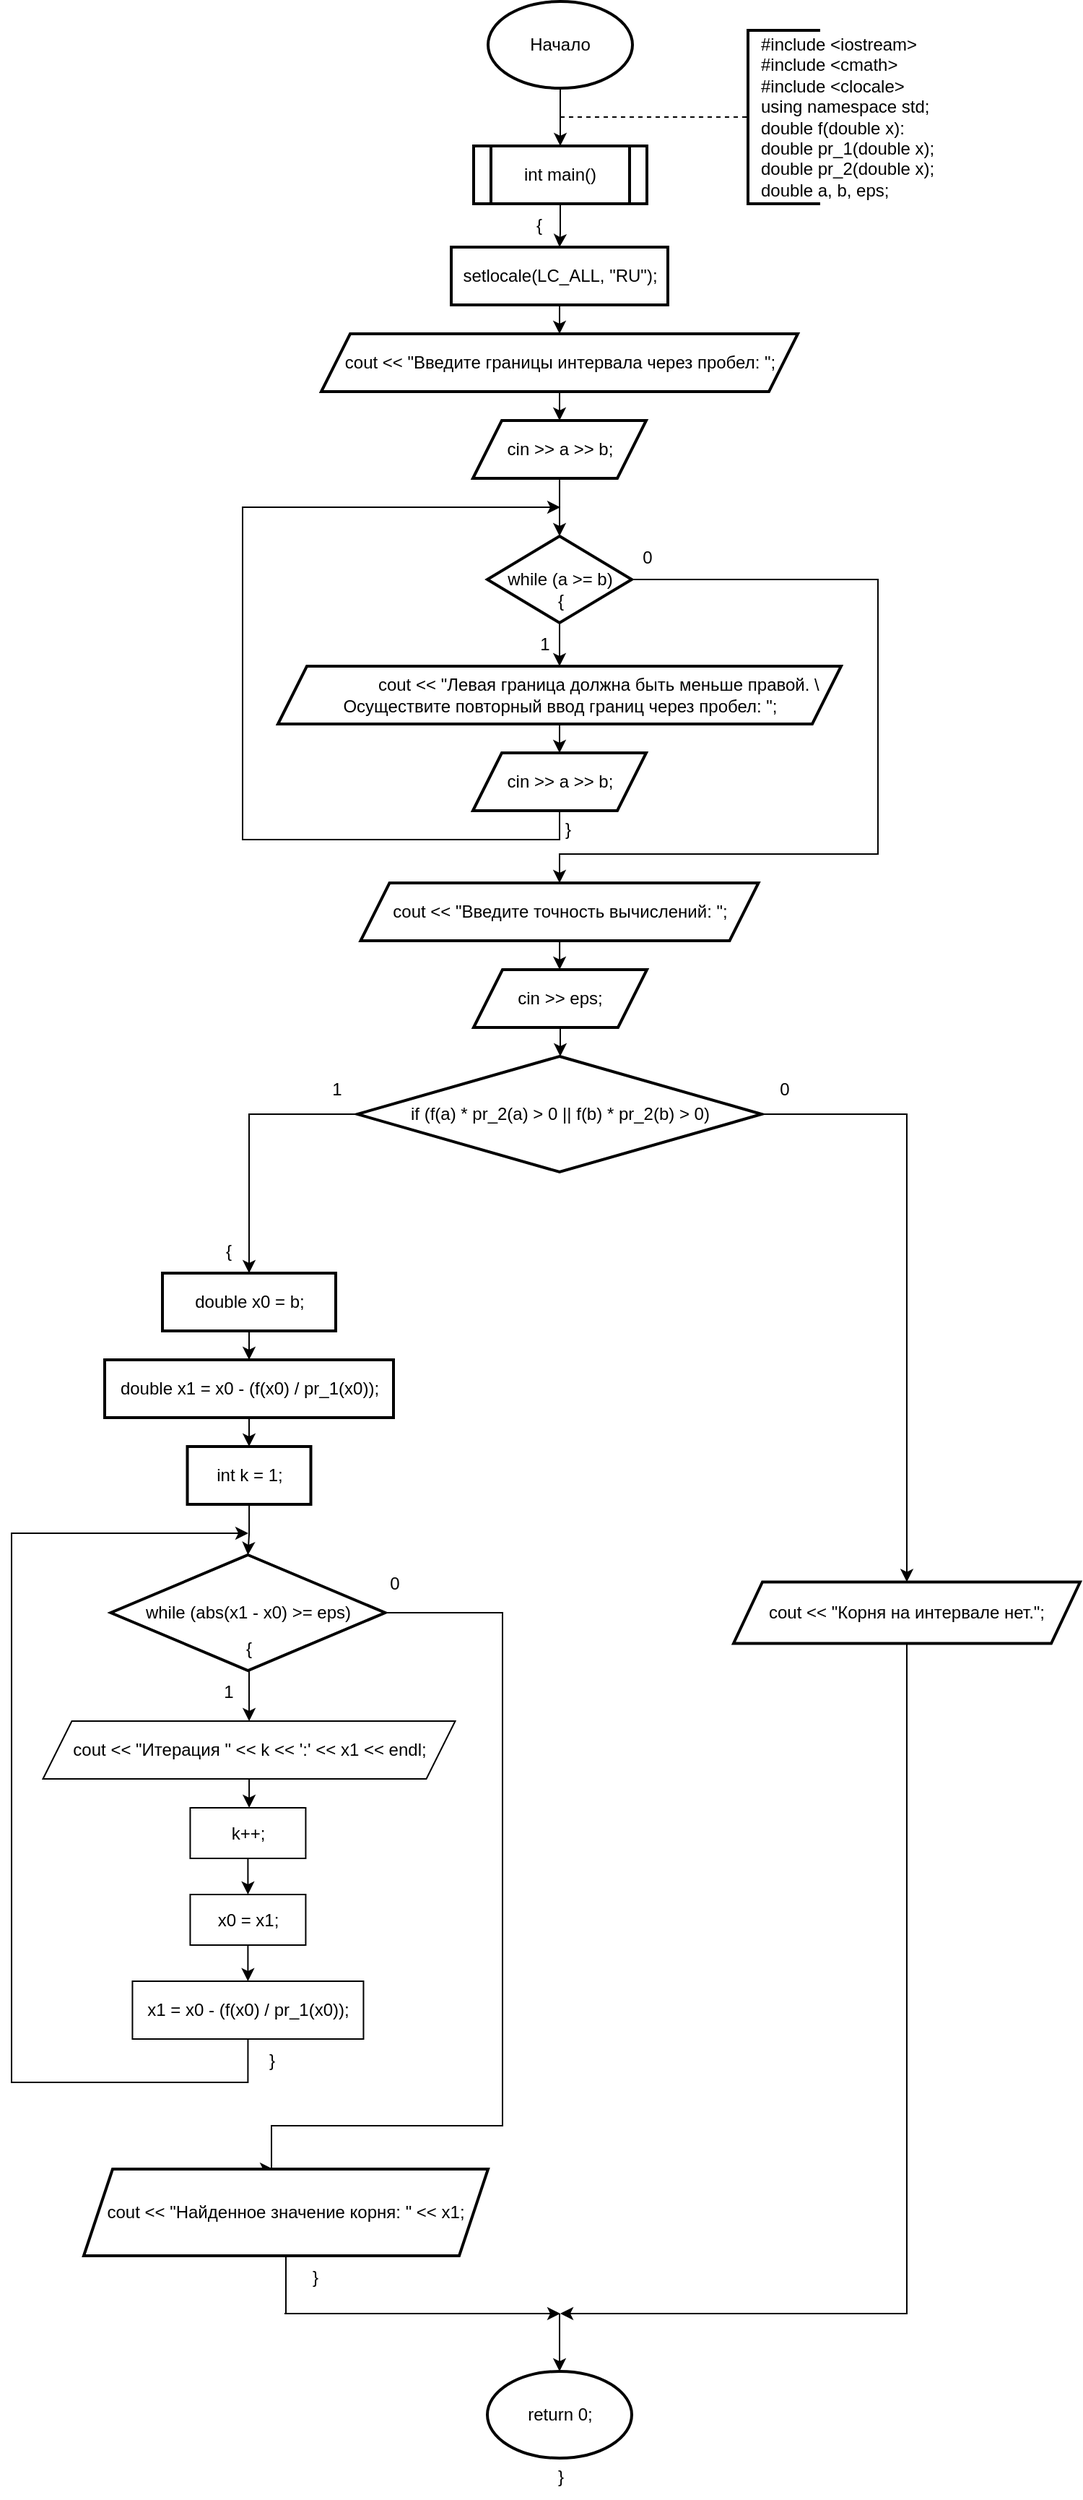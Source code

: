 <mxfile version="25.0.2" pages="4">
  <diagram id="VsPgMZoNNl_uIHYP6l5i" name="main">
    <mxGraphModel dx="3686" dy="2049" grid="0" gridSize="10" guides="1" tooltips="1" connect="1" arrows="1" fold="1" page="1" pageScale="1" pageWidth="827" pageHeight="1169" math="0" shadow="0">
      <root>
        <mxCell id="0" />
        <mxCell id="1" parent="0" />
        <mxCell id="X6tT9y5KnEYxU8huh1Sb-3" value="" style="group" vertex="1" connectable="0" parent="1">
          <mxGeometry x="60" y="40" width="740" height="1728" as="geometry" />
        </mxCell>
        <mxCell id="f1KwQGMjOaYYAoUj7Aal-21" value="1" style="text;html=1;align=center;verticalAlign=middle;resizable=0;points=[];autosize=1;strokeColor=none;fillColor=none;" parent="X6tT9y5KnEYxU8huh1Sb-3" vertex="1">
          <mxGeometry x="353.5" y="430" width="30" height="30" as="geometry" />
        </mxCell>
        <mxCell id="f1KwQGMjOaYYAoUj7Aal-22" value="0" style="text;html=1;align=center;verticalAlign=middle;resizable=0;points=[];autosize=1;strokeColor=none;fillColor=none;" parent="X6tT9y5KnEYxU8huh1Sb-3" vertex="1">
          <mxGeometry x="424.5" y="370" width="30" height="30" as="geometry" />
        </mxCell>
        <mxCell id="f1KwQGMjOaYYAoUj7Aal-23" value="{" style="text;html=1;align=center;verticalAlign=middle;resizable=0;points=[];autosize=1;strokeColor=none;fillColor=none;" parent="X6tT9y5KnEYxU8huh1Sb-3" vertex="1">
          <mxGeometry x="364.5" y="400" width="30" height="30" as="geometry" />
        </mxCell>
        <mxCell id="f1KwQGMjOaYYAoUj7Aal-24" value="}" style="text;html=1;align=center;verticalAlign=middle;resizable=0;points=[];autosize=1;strokeColor=none;fillColor=none;" parent="X6tT9y5KnEYxU8huh1Sb-3" vertex="1">
          <mxGeometry x="370" y="558" width="30" height="30" as="geometry" />
        </mxCell>
        <mxCell id="f1KwQGMjOaYYAoUj7Aal-25" value="{" style="text;html=1;align=center;verticalAlign=middle;resizable=0;points=[];autosize=1;strokeColor=none;fillColor=none;" parent="X6tT9y5KnEYxU8huh1Sb-3" vertex="1">
          <mxGeometry x="350" y="140" width="30" height="30" as="geometry" />
        </mxCell>
        <mxCell id="f1KwQGMjOaYYAoUj7Aal-34" value="{" style="text;html=1;align=center;verticalAlign=middle;resizable=0;points=[];autosize=1;strokeColor=none;fillColor=none;" parent="X6tT9y5KnEYxU8huh1Sb-3" vertex="1">
          <mxGeometry x="134.5" y="850" width="30" height="30" as="geometry" />
        </mxCell>
        <mxCell id="f1KwQGMjOaYYAoUj7Aal-35" value="1" style="text;html=1;align=center;verticalAlign=middle;resizable=0;points=[];autosize=1;strokeColor=none;fillColor=none;" parent="X6tT9y5KnEYxU8huh1Sb-3" vertex="1">
          <mxGeometry x="210" y="738" width="30" height="30" as="geometry" />
        </mxCell>
        <mxCell id="f1KwQGMjOaYYAoUj7Aal-40" value="{" style="text;html=1;align=center;verticalAlign=middle;resizable=0;points=[];autosize=1;strokeColor=none;fillColor=none;" parent="X6tT9y5KnEYxU8huh1Sb-3" vertex="1">
          <mxGeometry x="149.5" y="1125" width="30" height="30" as="geometry" />
        </mxCell>
        <mxCell id="f1KwQGMjOaYYAoUj7Aal-43" value="1" style="text;html=1;align=center;verticalAlign=middle;resizable=0;points=[];autosize=1;strokeColor=none;fillColor=none;" parent="X6tT9y5KnEYxU8huh1Sb-3" vertex="1">
          <mxGeometry x="134.5" y="1155" width="30" height="30" as="geometry" />
        </mxCell>
        <mxCell id="f1KwQGMjOaYYAoUj7Aal-47" value="}" style="text;html=1;align=center;verticalAlign=middle;resizable=0;points=[];autosize=1;strokeColor=none;fillColor=none;" parent="X6tT9y5KnEYxU8huh1Sb-3" vertex="1">
          <mxGeometry x="164.5" y="1410" width="30" height="30" as="geometry" />
        </mxCell>
        <mxCell id="f1KwQGMjOaYYAoUj7Aal-50" value="0" style="text;html=1;align=center;verticalAlign=middle;resizable=0;points=[];autosize=1;strokeColor=none;fillColor=none;" parent="X6tT9y5KnEYxU8huh1Sb-3" vertex="1">
          <mxGeometry x="250" y="1080" width="30" height="30" as="geometry" />
        </mxCell>
        <mxCell id="f1KwQGMjOaYYAoUj7Aal-54" value="}" style="text;html=1;align=center;verticalAlign=middle;resizable=0;points=[];autosize=1;strokeColor=none;fillColor=none;" parent="X6tT9y5KnEYxU8huh1Sb-3" vertex="1">
          <mxGeometry x="194.5" y="1560" width="30" height="30" as="geometry" />
        </mxCell>
        <mxCell id="f1KwQGMjOaYYAoUj7Aal-57" value="0" style="text;html=1;align=center;verticalAlign=middle;resizable=0;points=[];autosize=1;strokeColor=none;fillColor=none;" parent="X6tT9y5KnEYxU8huh1Sb-3" vertex="1">
          <mxGeometry x="520" y="738" width="30" height="30" as="geometry" />
        </mxCell>
        <mxCell id="QhQUSY8FxqVfp3-UTrWc-14" value="}" style="text;html=1;align=center;verticalAlign=middle;resizable=0;points=[];autosize=1;strokeColor=none;fillColor=none;" parent="X6tT9y5KnEYxU8huh1Sb-3" vertex="1">
          <mxGeometry x="365" y="1698" width="30" height="30" as="geometry" />
        </mxCell>
        <mxCell id="QhQUSY8FxqVfp3-UTrWc-15" value="" style="group" parent="X6tT9y5KnEYxU8huh1Sb-3" vertex="1" connectable="0">
          <mxGeometry width="740" height="1700.0" as="geometry" />
        </mxCell>
        <mxCell id="f1KwQGMjOaYYAoUj7Aal-1" value="" style="edgeStyle=orthogonalEdgeStyle;rounded=0;orthogonalLoop=1;jettySize=auto;html=1;" parent="QhQUSY8FxqVfp3-UTrWc-15" source="f1KwQGMjOaYYAoUj7Aal-2" target="f1KwQGMjOaYYAoUj7Aal-4" edge="1">
          <mxGeometry relative="1" as="geometry" />
        </mxCell>
        <mxCell id="f1KwQGMjOaYYAoUj7Aal-2" value="Начало" style="strokeWidth=2;html=1;shape=mxgraph.flowchart.start_1;whiteSpace=wrap;" parent="QhQUSY8FxqVfp3-UTrWc-15" vertex="1">
          <mxGeometry x="330" width="100" height="60" as="geometry" />
        </mxCell>
        <mxCell id="f1KwQGMjOaYYAoUj7Aal-3" value="" style="edgeStyle=orthogonalEdgeStyle;rounded=0;orthogonalLoop=1;jettySize=auto;html=1;" parent="QhQUSY8FxqVfp3-UTrWc-15" source="f1KwQGMjOaYYAoUj7Aal-4" target="f1KwQGMjOaYYAoUj7Aal-9" edge="1">
          <mxGeometry relative="1" as="geometry" />
        </mxCell>
        <mxCell id="f1KwQGMjOaYYAoUj7Aal-4" value="int main()" style="shape=process;whiteSpace=wrap;html=1;backgroundOutline=1;strokeWidth=2;" parent="QhQUSY8FxqVfp3-UTrWc-15" vertex="1">
          <mxGeometry x="320" y="100" width="120" height="40" as="geometry" />
        </mxCell>
        <mxCell id="f1KwQGMjOaYYAoUj7Aal-5" value="" style="strokeWidth=2;html=1;shape=mxgraph.flowchart.annotation_1;align=left;pointerEvents=1;" parent="QhQUSY8FxqVfp3-UTrWc-15" vertex="1">
          <mxGeometry x="510" y="20" width="50" height="120" as="geometry" />
        </mxCell>
        <mxCell id="f1KwQGMjOaYYAoUj7Aal-6" value="" style="endArrow=none;dashed=1;html=1;rounded=0;entryX=0;entryY=0.5;entryDx=0;entryDy=0;entryPerimeter=0;" parent="QhQUSY8FxqVfp3-UTrWc-15" target="f1KwQGMjOaYYAoUj7Aal-5" edge="1">
          <mxGeometry width="50" height="50" relative="1" as="geometry">
            <mxPoint x="380" y="80" as="sourcePoint" />
            <mxPoint x="440" y="90" as="targetPoint" />
          </mxGeometry>
        </mxCell>
        <mxCell id="f1KwQGMjOaYYAoUj7Aal-7" value="&lt;div&gt;#include &amp;lt;iostream&amp;gt;&lt;/div&gt;&lt;div&gt;#include &amp;lt;cmath&amp;gt;&lt;/div&gt;&lt;div&gt;#include &amp;lt;clocale&amp;gt;&lt;/div&gt;&lt;div&gt;using namespace std;&lt;/div&gt;&lt;div&gt;double f(double x):&lt;br&gt;&lt;/div&gt;&lt;div&gt;double pr_1(double x);&lt;br&gt;&lt;/div&gt;&lt;div&gt;&lt;span style=&quot;background-color: initial;&quot;&gt;double pr_2(double x);&lt;/span&gt;&lt;/div&gt;&lt;div&gt;&lt;span style=&quot;background-color: initial;&quot;&gt;double a, b, eps;&lt;/span&gt;&lt;br&gt;&lt;/div&gt;" style="text;strokeColor=none;align=left;fillColor=none;html=1;verticalAlign=middle;whiteSpace=wrap;rounded=0;" parent="QhQUSY8FxqVfp3-UTrWc-15" vertex="1">
          <mxGeometry x="517.25" y="27.5" width="160" height="105" as="geometry" />
        </mxCell>
        <mxCell id="f1KwQGMjOaYYAoUj7Aal-8" value="" style="edgeStyle=orthogonalEdgeStyle;rounded=0;orthogonalLoop=1;jettySize=auto;html=1;" parent="QhQUSY8FxqVfp3-UTrWc-15" source="f1KwQGMjOaYYAoUj7Aal-9" target="f1KwQGMjOaYYAoUj7Aal-11" edge="1">
          <mxGeometry relative="1" as="geometry" />
        </mxCell>
        <mxCell id="f1KwQGMjOaYYAoUj7Aal-9" value="setlocale(LC_ALL, &quot;RU&quot;);" style="whiteSpace=wrap;html=1;strokeWidth=2;" parent="QhQUSY8FxqVfp3-UTrWc-15" vertex="1">
          <mxGeometry x="304.5" y="170" width="150" height="40" as="geometry" />
        </mxCell>
        <mxCell id="f1KwQGMjOaYYAoUj7Aal-10" value="" style="edgeStyle=orthogonalEdgeStyle;rounded=0;orthogonalLoop=1;jettySize=auto;html=1;" parent="QhQUSY8FxqVfp3-UTrWc-15" source="f1KwQGMjOaYYAoUj7Aal-11" target="f1KwQGMjOaYYAoUj7Aal-13" edge="1">
          <mxGeometry relative="1" as="geometry" />
        </mxCell>
        <mxCell id="f1KwQGMjOaYYAoUj7Aal-11" value="cout &amp;lt;&amp;lt; &quot;Введите границы интервала через пробел: &quot;;" style="shape=parallelogram;perimeter=parallelogramPerimeter;whiteSpace=wrap;html=1;fixedSize=1;strokeWidth=2;" parent="QhQUSY8FxqVfp3-UTrWc-15" vertex="1">
          <mxGeometry x="214.5" y="230" width="330" height="40" as="geometry" />
        </mxCell>
        <mxCell id="f1KwQGMjOaYYAoUj7Aal-12" value="" style="edgeStyle=orthogonalEdgeStyle;rounded=0;orthogonalLoop=1;jettySize=auto;html=1;" parent="QhQUSY8FxqVfp3-UTrWc-15" source="f1KwQGMjOaYYAoUj7Aal-13" target="f1KwQGMjOaYYAoUj7Aal-16" edge="1">
          <mxGeometry relative="1" as="geometry" />
        </mxCell>
        <mxCell id="f1KwQGMjOaYYAoUj7Aal-13" value="cin &amp;gt;&amp;gt; a &amp;gt;&amp;gt; b;" style="shape=parallelogram;perimeter=parallelogramPerimeter;whiteSpace=wrap;html=1;fixedSize=1;strokeWidth=2;" parent="QhQUSY8FxqVfp3-UTrWc-15" vertex="1">
          <mxGeometry x="319.5" y="290" width="120" height="40" as="geometry" />
        </mxCell>
        <mxCell id="f1KwQGMjOaYYAoUj7Aal-14" value="" style="edgeStyle=orthogonalEdgeStyle;rounded=0;orthogonalLoop=1;jettySize=auto;html=1;entryX=0.5;entryY=0;entryDx=0;entryDy=0;" parent="QhQUSY8FxqVfp3-UTrWc-15" source="f1KwQGMjOaYYAoUj7Aal-16" target="f1KwQGMjOaYYAoUj7Aal-18" edge="1">
          <mxGeometry relative="1" as="geometry" />
        </mxCell>
        <mxCell id="f1KwQGMjOaYYAoUj7Aal-15" style="edgeStyle=orthogonalEdgeStyle;rounded=0;orthogonalLoop=1;jettySize=auto;html=1;entryX=0.5;entryY=0;entryDx=0;entryDy=0;" parent="QhQUSY8FxqVfp3-UTrWc-15" source="f1KwQGMjOaYYAoUj7Aal-16" target="f1KwQGMjOaYYAoUj7Aal-27" edge="1">
          <mxGeometry relative="1" as="geometry">
            <mxPoint x="379.5" y="610" as="targetPoint" />
            <Array as="points">
              <mxPoint x="600" y="400" />
              <mxPoint x="600" y="590" />
              <mxPoint x="380" y="590" />
            </Array>
          </mxGeometry>
        </mxCell>
        <mxCell id="f1KwQGMjOaYYAoUj7Aal-16" value="while (a &amp;gt;= b)" style="rhombus;whiteSpace=wrap;html=1;strokeWidth=2;" parent="QhQUSY8FxqVfp3-UTrWc-15" vertex="1">
          <mxGeometry x="329.5" y="370" width="100" height="60" as="geometry" />
        </mxCell>
        <mxCell id="f1KwQGMjOaYYAoUj7Aal-17" value="" style="edgeStyle=orthogonalEdgeStyle;rounded=0;orthogonalLoop=1;jettySize=auto;html=1;" parent="QhQUSY8FxqVfp3-UTrWc-15" source="f1KwQGMjOaYYAoUj7Aal-18" target="f1KwQGMjOaYYAoUj7Aal-20" edge="1">
          <mxGeometry relative="1" as="geometry" />
        </mxCell>
        <mxCell id="f1KwQGMjOaYYAoUj7Aal-18" value="&lt;div style=&quot;&quot;&gt;&lt;span style=&quot;white-space: normal;&quot;&gt;&lt;span style=&quot;white-space:pre&quot;&gt;&#x9;&#x9;&lt;/span&gt;cout &amp;lt;&amp;lt; &quot;Левая граница должна быть меньше правой. \&lt;/span&gt;&lt;/div&gt;&lt;div style=&quot;&quot;&gt;Осуществите повторный ввод границ через пробел: &quot;;&lt;/div&gt;" style="shape=parallelogram;perimeter=parallelogramPerimeter;whiteSpace=wrap;html=1;fixedSize=1;strokeWidth=2;align=center;" parent="QhQUSY8FxqVfp3-UTrWc-15" vertex="1">
          <mxGeometry x="184.5" y="460" width="390" height="40" as="geometry" />
        </mxCell>
        <mxCell id="f1KwQGMjOaYYAoUj7Aal-19" style="edgeStyle=orthogonalEdgeStyle;rounded=0;orthogonalLoop=1;jettySize=auto;html=1;" parent="QhQUSY8FxqVfp3-UTrWc-15" source="f1KwQGMjOaYYAoUj7Aal-20" edge="1">
          <mxGeometry relative="1" as="geometry">
            <Array as="points">
              <mxPoint x="380" y="580" />
              <mxPoint x="160" y="580" />
              <mxPoint x="160" y="350" />
              <mxPoint x="310" y="350" />
            </Array>
            <mxPoint x="380" y="350" as="targetPoint" />
          </mxGeometry>
        </mxCell>
        <mxCell id="f1KwQGMjOaYYAoUj7Aal-20" value="cin &amp;gt;&amp;gt; a &amp;gt;&amp;gt; b;" style="shape=parallelogram;perimeter=parallelogramPerimeter;whiteSpace=wrap;html=1;fixedSize=1;strokeWidth=2;" parent="QhQUSY8FxqVfp3-UTrWc-15" vertex="1">
          <mxGeometry x="319.5" y="520" width="120" height="40" as="geometry" />
        </mxCell>
        <mxCell id="f1KwQGMjOaYYAoUj7Aal-26" value="" style="edgeStyle=orthogonalEdgeStyle;rounded=0;orthogonalLoop=1;jettySize=auto;html=1;entryX=0.5;entryY=0;entryDx=0;entryDy=0;" parent="QhQUSY8FxqVfp3-UTrWc-15" source="f1KwQGMjOaYYAoUj7Aal-27" target="f1KwQGMjOaYYAoUj7Aal-29" edge="1">
          <mxGeometry relative="1" as="geometry" />
        </mxCell>
        <mxCell id="f1KwQGMjOaYYAoUj7Aal-27" value="cout &amp;lt;&amp;lt; &quot;Введите точность вычислений: &quot;;" style="shape=parallelogram;perimeter=parallelogramPerimeter;whiteSpace=wrap;html=1;fixedSize=1;strokeWidth=2;" parent="QhQUSY8FxqVfp3-UTrWc-15" vertex="1">
          <mxGeometry x="241.75" y="610" width="275.5" height="40" as="geometry" />
        </mxCell>
        <mxCell id="f1KwQGMjOaYYAoUj7Aal-31" value="" style="edgeStyle=orthogonalEdgeStyle;rounded=0;orthogonalLoop=1;jettySize=auto;html=1;" parent="QhQUSY8FxqVfp3-UTrWc-15" source="f1KwQGMjOaYYAoUj7Aal-29" target="f1KwQGMjOaYYAoUj7Aal-30" edge="1">
          <mxGeometry relative="1" as="geometry" />
        </mxCell>
        <mxCell id="f1KwQGMjOaYYAoUj7Aal-29" value="cin &amp;gt;&amp;gt; eps;" style="shape=parallelogram;perimeter=parallelogramPerimeter;whiteSpace=wrap;html=1;fixedSize=1;strokeWidth=2;" parent="QhQUSY8FxqVfp3-UTrWc-15" vertex="1">
          <mxGeometry x="320" y="670" width="120" height="40" as="geometry" />
        </mxCell>
        <mxCell id="f1KwQGMjOaYYAoUj7Aal-32" style="edgeStyle=orthogonalEdgeStyle;rounded=0;orthogonalLoop=1;jettySize=auto;html=1;entryX=0.5;entryY=0;entryDx=0;entryDy=0;" parent="QhQUSY8FxqVfp3-UTrWc-15" source="f1KwQGMjOaYYAoUj7Aal-30" target="f1KwQGMjOaYYAoUj7Aal-33" edge="1">
          <mxGeometry relative="1" as="geometry">
            <mxPoint x="100" y="880" as="targetPoint" />
          </mxGeometry>
        </mxCell>
        <mxCell id="f1KwQGMjOaYYAoUj7Aal-56" value="" style="edgeStyle=orthogonalEdgeStyle;rounded=0;orthogonalLoop=1;jettySize=auto;html=1;exitX=1;exitY=0.5;exitDx=0;exitDy=0;" parent="QhQUSY8FxqVfp3-UTrWc-15" source="f1KwQGMjOaYYAoUj7Aal-30" target="f1KwQGMjOaYYAoUj7Aal-55" edge="1">
          <mxGeometry relative="1" as="geometry" />
        </mxCell>
        <mxCell id="f1KwQGMjOaYYAoUj7Aal-30" value="if (f(a) * pr_2(a) &amp;gt; 0 || f(b) * pr_2(b) &amp;gt; 0)" style="rhombus;whiteSpace=wrap;html=1;strokeWidth=2;" parent="QhQUSY8FxqVfp3-UTrWc-15" vertex="1">
          <mxGeometry x="239.5" y="730" width="280" height="80" as="geometry" />
        </mxCell>
        <mxCell id="f1KwQGMjOaYYAoUj7Aal-37" value="" style="edgeStyle=orthogonalEdgeStyle;rounded=0;orthogonalLoop=1;jettySize=auto;html=1;" parent="QhQUSY8FxqVfp3-UTrWc-15" source="f1KwQGMjOaYYAoUj7Aal-33" target="f1KwQGMjOaYYAoUj7Aal-36" edge="1">
          <mxGeometry relative="1" as="geometry" />
        </mxCell>
        <mxCell id="f1KwQGMjOaYYAoUj7Aal-33" value="double x0 = b;" style="whiteSpace=wrap;html=1;strokeWidth=2;" parent="QhQUSY8FxqVfp3-UTrWc-15" vertex="1">
          <mxGeometry x="104.5" y="880" width="120" height="40" as="geometry" />
        </mxCell>
        <mxCell id="QhQUSY8FxqVfp3-UTrWc-2" value="" style="edgeStyle=orthogonalEdgeStyle;rounded=0;orthogonalLoop=1;jettySize=auto;html=1;" parent="QhQUSY8FxqVfp3-UTrWc-15" source="f1KwQGMjOaYYAoUj7Aal-36" target="QhQUSY8FxqVfp3-UTrWc-1" edge="1">
          <mxGeometry relative="1" as="geometry" />
        </mxCell>
        <mxCell id="f1KwQGMjOaYYAoUj7Aal-36" value="double x1 = x0 - (f(x0) / pr_1(x0));" style="whiteSpace=wrap;html=1;strokeWidth=2;" parent="QhQUSY8FxqVfp3-UTrWc-15" vertex="1">
          <mxGeometry x="64.5" y="940" width="200" height="40" as="geometry" />
        </mxCell>
        <mxCell id="QhQUSY8FxqVfp3-UTrWc-12" style="edgeStyle=orthogonalEdgeStyle;rounded=0;orthogonalLoop=1;jettySize=auto;html=1;entryX=0.468;entryY=0;entryDx=0;entryDy=0;entryPerimeter=0;" parent="QhQUSY8FxqVfp3-UTrWc-15" source="f1KwQGMjOaYYAoUj7Aal-38" target="f1KwQGMjOaYYAoUj7Aal-48" edge="1">
          <mxGeometry relative="1" as="geometry">
            <mxPoint x="180" y="1480" as="targetPoint" />
            <Array as="points">
              <mxPoint x="340" y="1115" />
              <mxPoint x="340" y="1470" />
              <mxPoint x="180" y="1470" />
            </Array>
          </mxGeometry>
        </mxCell>
        <mxCell id="f1KwQGMjOaYYAoUj7Aal-38" value="while (abs(x1 - x0) &amp;gt;= eps)" style="rhombus;whiteSpace=wrap;html=1;strokeWidth=2;" parent="QhQUSY8FxqVfp3-UTrWc-15" vertex="1">
          <mxGeometry x="68.72" y="1075" width="190" height="80" as="geometry" />
        </mxCell>
        <mxCell id="f1KwQGMjOaYYAoUj7Aal-45" value="" style="edgeStyle=orthogonalEdgeStyle;rounded=0;orthogonalLoop=1;jettySize=auto;html=1;" parent="QhQUSY8FxqVfp3-UTrWc-15" source="f1KwQGMjOaYYAoUj7Aal-41" target="f1KwQGMjOaYYAoUj7Aal-44" edge="1">
          <mxGeometry relative="1" as="geometry" />
        </mxCell>
        <mxCell id="f1KwQGMjOaYYAoUj7Aal-41" value="x0 = x1;" style="whiteSpace=wrap;html=1;" parent="QhQUSY8FxqVfp3-UTrWc-15" vertex="1">
          <mxGeometry x="123.72" y="1310" width="80" height="35" as="geometry" />
        </mxCell>
        <mxCell id="f1KwQGMjOaYYAoUj7Aal-46" style="edgeStyle=orthogonalEdgeStyle;rounded=0;orthogonalLoop=1;jettySize=auto;html=1;exitX=0.5;exitY=1;exitDx=0;exitDy=0;" parent="QhQUSY8FxqVfp3-UTrWc-15" source="f1KwQGMjOaYYAoUj7Aal-44" edge="1">
          <mxGeometry relative="1" as="geometry">
            <mxPoint x="164" y="1060" as="targetPoint" />
            <Array as="points">
              <mxPoint x="164" y="1440" />
              <mxPoint y="1440" />
              <mxPoint y="1060" />
            </Array>
          </mxGeometry>
        </mxCell>
        <mxCell id="f1KwQGMjOaYYAoUj7Aal-44" value="x1 = x0 - (f(x0) / pr_1(x0));" style="whiteSpace=wrap;html=1;" parent="QhQUSY8FxqVfp3-UTrWc-15" vertex="1">
          <mxGeometry x="83.72" y="1370" width="160" height="40" as="geometry" />
        </mxCell>
        <mxCell id="f1KwQGMjOaYYAoUj7Aal-53" style="edgeStyle=orthogonalEdgeStyle;rounded=0;orthogonalLoop=1;jettySize=auto;html=1;exitX=0.5;exitY=1;exitDx=0;exitDy=0;" parent="QhQUSY8FxqVfp3-UTrWc-15" source="f1KwQGMjOaYYAoUj7Aal-48" edge="1">
          <mxGeometry relative="1" as="geometry">
            <mxPoint x="380" y="1600" as="targetPoint" />
            <Array as="points">
              <mxPoint x="189" y="1600" />
              <mxPoint x="405" y="1600" />
            </Array>
          </mxGeometry>
        </mxCell>
        <mxCell id="f1KwQGMjOaYYAoUj7Aal-48" value="cout &amp;lt;&amp;lt; &quot;Найденное значение корня: &quot; &amp;lt;&amp;lt; x1;" style="shape=parallelogram;perimeter=parallelogramPerimeter;whiteSpace=wrap;html=1;fixedSize=1;strokeWidth=2;" parent="QhQUSY8FxqVfp3-UTrWc-15" vertex="1">
          <mxGeometry x="50" y="1500" width="280" height="60" as="geometry" />
        </mxCell>
        <mxCell id="f1KwQGMjOaYYAoUj7Aal-58" style="edgeStyle=orthogonalEdgeStyle;rounded=0;orthogonalLoop=1;jettySize=auto;html=1;exitX=0.5;exitY=1;exitDx=0;exitDy=0;" parent="QhQUSY8FxqVfp3-UTrWc-15" source="f1KwQGMjOaYYAoUj7Aal-55" edge="1">
          <mxGeometry relative="1" as="geometry">
            <mxPoint x="380" y="1600" as="targetPoint" />
            <Array as="points">
              <mxPoint x="620" y="1600" />
              <mxPoint x="380" y="1600" />
            </Array>
          </mxGeometry>
        </mxCell>
        <mxCell id="f1KwQGMjOaYYAoUj7Aal-55" value="cout &amp;lt;&amp;lt; &quot;Корня на интервале нет.&quot;;" style="shape=parallelogram;perimeter=parallelogramPerimeter;whiteSpace=wrap;html=1;fixedSize=1;strokeWidth=2;" parent="QhQUSY8FxqVfp3-UTrWc-15" vertex="1">
          <mxGeometry x="500" y="1093.75" width="240" height="42.5" as="geometry" />
        </mxCell>
        <mxCell id="f1KwQGMjOaYYAoUj7Aal-59" value="" style="endArrow=classic;html=1;rounded=0;" parent="QhQUSY8FxqVfp3-UTrWc-15" target="f1KwQGMjOaYYAoUj7Aal-60" edge="1">
          <mxGeometry width="50" height="50" relative="1" as="geometry">
            <mxPoint x="379.5" y="1600" as="sourcePoint" />
            <mxPoint x="379.5" y="1640" as="targetPoint" />
          </mxGeometry>
        </mxCell>
        <mxCell id="f1KwQGMjOaYYAoUj7Aal-60" value="return 0;" style="strokeWidth=2;html=1;shape=mxgraph.flowchart.start_1;whiteSpace=wrap;" parent="QhQUSY8FxqVfp3-UTrWc-15" vertex="1">
          <mxGeometry x="329.5" y="1640.0" width="100" height="60" as="geometry" />
        </mxCell>
        <mxCell id="QhQUSY8FxqVfp3-UTrWc-3" style="edgeStyle=orthogonalEdgeStyle;rounded=0;orthogonalLoop=1;jettySize=auto;html=1;entryX=0.5;entryY=0;entryDx=0;entryDy=0;" parent="QhQUSY8FxqVfp3-UTrWc-15" source="QhQUSY8FxqVfp3-UTrWc-1" target="f1KwQGMjOaYYAoUj7Aal-38" edge="1">
          <mxGeometry relative="1" as="geometry" />
        </mxCell>
        <mxCell id="QhQUSY8FxqVfp3-UTrWc-1" value="int k = 1;" style="whiteSpace=wrap;html=1;strokeWidth=2;" parent="QhQUSY8FxqVfp3-UTrWc-15" vertex="1">
          <mxGeometry x="121.75" y="1000" width="85.5" height="40" as="geometry" />
        </mxCell>
        <mxCell id="QhQUSY8FxqVfp3-UTrWc-8" style="edgeStyle=orthogonalEdgeStyle;rounded=0;orthogonalLoop=1;jettySize=auto;html=1;entryX=0.5;entryY=0;entryDx=0;entryDy=0;" parent="QhQUSY8FxqVfp3-UTrWc-15" source="QhQUSY8FxqVfp3-UTrWc-4" target="QhQUSY8FxqVfp3-UTrWc-9" edge="1">
          <mxGeometry relative="1" as="geometry">
            <mxPoint x="164.5" y="1260" as="targetPoint" />
          </mxGeometry>
        </mxCell>
        <mxCell id="QhQUSY8FxqVfp3-UTrWc-4" value="cout &amp;lt;&amp;lt; &quot;Итерация &quot; &amp;lt;&amp;lt; k &amp;lt;&amp;lt; &#39;:&#39; &amp;lt;&amp;lt; x1 &amp;lt;&amp;lt; endl;" style="shape=parallelogram;perimeter=parallelogramPerimeter;whiteSpace=wrap;html=1;fixedSize=1;" parent="QhQUSY8FxqVfp3-UTrWc-15" vertex="1">
          <mxGeometry x="21.75" y="1190" width="285.5" height="40" as="geometry" />
        </mxCell>
        <mxCell id="QhQUSY8FxqVfp3-UTrWc-11" style="edgeStyle=orthogonalEdgeStyle;rounded=0;orthogonalLoop=1;jettySize=auto;html=1;entryX=0.5;entryY=0;entryDx=0;entryDy=0;" parent="QhQUSY8FxqVfp3-UTrWc-15" source="QhQUSY8FxqVfp3-UTrWc-9" target="f1KwQGMjOaYYAoUj7Aal-41" edge="1">
          <mxGeometry relative="1" as="geometry" />
        </mxCell>
        <mxCell id="QhQUSY8FxqVfp3-UTrWc-9" value="k++;" style="whiteSpace=wrap;html=1;" parent="QhQUSY8FxqVfp3-UTrWc-15" vertex="1">
          <mxGeometry x="123.72" y="1250" width="80" height="35" as="geometry" />
        </mxCell>
        <mxCell id="X6tT9y5KnEYxU8huh1Sb-1" value="{" style="text;html=1;align=center;verticalAlign=middle;resizable=0;points=[];autosize=1;strokeColor=none;fillColor=none;" vertex="1" parent="QhQUSY8FxqVfp3-UTrWc-15">
          <mxGeometry x="364.5" y="400" width="30" height="30" as="geometry" />
        </mxCell>
        <mxCell id="X6tT9y5KnEYxU8huh1Sb-2" value="{" style="text;html=1;align=center;verticalAlign=middle;resizable=0;points=[];autosize=1;strokeColor=none;fillColor=none;" vertex="1" parent="QhQUSY8FxqVfp3-UTrWc-15">
          <mxGeometry x="148.72" y="1125" width="30" height="30" as="geometry" />
        </mxCell>
        <mxCell id="QhQUSY8FxqVfp3-UTrWc-5" value="" style="edgeStyle=orthogonalEdgeStyle;rounded=0;orthogonalLoop=1;jettySize=auto;html=1;" parent="X6tT9y5KnEYxU8huh1Sb-3" source="f1KwQGMjOaYYAoUj7Aal-40" target="QhQUSY8FxqVfp3-UTrWc-4" edge="1">
          <mxGeometry relative="1" as="geometry" />
        </mxCell>
      </root>
    </mxGraphModel>
  </diagram>
  <diagram name="f" id="TbRhXIZ64qlNZPXsGHhV">
    <mxGraphModel dx="651" dy="886" grid="1" gridSize="10" guides="1" tooltips="1" connect="1" arrows="1" fold="1" page="1" pageScale="1" pageWidth="827" pageHeight="1169" math="0" shadow="0">
      <root>
        <mxCell id="0" />
        <mxCell id="1" parent="0" />
        <mxCell id="LiZtLPnCZVnuNR_Md5q--1" value="" style="group" vertex="1" connectable="0" parent="1">
          <mxGeometry x="328" y="40" width="140" height="40" as="geometry" />
        </mxCell>
        <mxCell id="LiZtLPnCZVnuNR_Md5q--2" value="" style="verticalLabelPosition=bottom;verticalAlign=top;html=1;shape=process;whiteSpace=wrap;rounded=1;size=0.083;arcSize=6;" vertex="1" parent="LiZtLPnCZVnuNR_Md5q--1">
          <mxGeometry width="140" height="40" as="geometry" />
        </mxCell>
        <mxCell id="LiZtLPnCZVnuNR_Md5q--3" value="&lt;font&gt;double f(double x)&lt;/font&gt;" style="text;strokeColor=none;align=center;fillColor=none;html=1;verticalAlign=middle;whiteSpace=wrap;rounded=0;" vertex="1" parent="LiZtLPnCZVnuNR_Md5q--1">
          <mxGeometry x="20" y="5" width="100" height="30" as="geometry" />
        </mxCell>
        <mxCell id="LiZtLPnCZVnuNR_Md5q--4" value="return x - 2 + sin(1 / x);" style="ellipse;whiteSpace=wrap;html=1;" vertex="1" parent="1">
          <mxGeometry x="320" y="122" width="155" height="40" as="geometry" />
        </mxCell>
        <mxCell id="LiZtLPnCZVnuNR_Md5q--5" value="" style="edgeStyle=orthogonalEdgeStyle;rounded=0;orthogonalLoop=1;jettySize=auto;html=1;exitX=0.5;exitY=1;exitDx=0;exitDy=0;entryX=0.5;entryY=0;entryDx=0;entryDy=0;" edge="1" parent="1" source="LiZtLPnCZVnuNR_Md5q--2" target="LiZtLPnCZVnuNR_Md5q--4">
          <mxGeometry relative="1" as="geometry">
            <mxPoint x="397.5" y="92" as="sourcePoint" />
          </mxGeometry>
        </mxCell>
        <mxCell id="LiZtLPnCZVnuNR_Md5q--6" value="{" style="text;html=1;align=center;verticalAlign=middle;resizable=0;points=[];autosize=1;strokeColor=none;fillColor=none;" vertex="1" parent="1">
          <mxGeometry x="368" y="80" width="30" height="30" as="geometry" />
        </mxCell>
        <mxCell id="LiZtLPnCZVnuNR_Md5q--7" value="}" style="text;html=1;align=center;verticalAlign=middle;resizable=0;points=[];autosize=1;strokeColor=none;fillColor=none;" vertex="1" parent="1">
          <mxGeometry x="383" y="160" width="30" height="30" as="geometry" />
        </mxCell>
      </root>
    </mxGraphModel>
  </diagram>
  <diagram id="QXfX6zH89hUE5AxZg_d9" name="pr_1">
    <mxGraphModel dx="347" dy="473" grid="1" gridSize="10" guides="1" tooltips="1" connect="1" arrows="1" fold="1" page="1" pageScale="1" pageWidth="827" pageHeight="1169" math="0" shadow="0">
      <root>
        <mxCell id="0" />
        <mxCell id="1" parent="0" />
        <mxCell id="lNVbhKe0nVLLFxBeuaDY-1" value="" style="group" vertex="1" connectable="0" parent="1">
          <mxGeometry x="198" y="38" width="160" height="40" as="geometry" />
        </mxCell>
        <mxCell id="lNVbhKe0nVLLFxBeuaDY-2" value="" style="verticalLabelPosition=bottom;verticalAlign=top;html=1;shape=process;whiteSpace=wrap;rounded=1;size=0.083;arcSize=6;" vertex="1" parent="lNVbhKe0nVLLFxBeuaDY-1">
          <mxGeometry width="160" height="40" as="geometry" />
        </mxCell>
        <mxCell id="lNVbhKe0nVLLFxBeuaDY-3" value="&lt;font&gt;double pr_1(double x)&lt;/font&gt;" style="text;strokeColor=none;align=center;fillColor=none;html=1;verticalAlign=middle;whiteSpace=wrap;rounded=0;" vertex="1" parent="lNVbhKe0nVLLFxBeuaDY-1">
          <mxGeometry x="20" y="5" width="120" height="30" as="geometry" />
        </mxCell>
        <mxCell id="lNVbhKe0nVLLFxBeuaDY-4" value="return 1 - (cos(1 / x) / pow(x, 2));" style="ellipse;whiteSpace=wrap;html=1;" vertex="1" parent="1">
          <mxGeometry x="178" y="118" width="200" height="40" as="geometry" />
        </mxCell>
        <mxCell id="lNVbhKe0nVLLFxBeuaDY-5" value="" style="edgeStyle=orthogonalEdgeStyle;rounded=0;orthogonalLoop=1;jettySize=auto;html=1;exitX=0.5;exitY=1;exitDx=0;exitDy=0;entryX=0.5;entryY=0;entryDx=0;entryDy=0;" edge="1" parent="1" source="lNVbhKe0nVLLFxBeuaDY-2" target="lNVbhKe0nVLLFxBeuaDY-4">
          <mxGeometry relative="1" as="geometry">
            <mxPoint x="277.5" y="90" as="sourcePoint" />
          </mxGeometry>
        </mxCell>
        <mxCell id="lNVbhKe0nVLLFxBeuaDY-6" value="{" style="text;html=1;align=center;verticalAlign=middle;resizable=0;points=[];autosize=1;strokeColor=none;fillColor=none;" vertex="1" parent="1">
          <mxGeometry x="248" y="78" width="30" height="30" as="geometry" />
        </mxCell>
        <mxCell id="lNVbhKe0nVLLFxBeuaDY-7" value="}" style="text;html=1;align=center;verticalAlign=middle;resizable=0;points=[];autosize=1;strokeColor=none;fillColor=none;" vertex="1" parent="1">
          <mxGeometry x="263" y="158" width="30" height="30" as="geometry" />
        </mxCell>
      </root>
    </mxGraphModel>
  </diagram>
  <diagram id="P75KsKDTa55fEeHnpWUI" name="pr_2">
    <mxGraphModel dx="386" dy="525" grid="1" gridSize="10" guides="1" tooltips="1" connect="1" arrows="1" fold="1" page="1" pageScale="1" pageWidth="827" pageHeight="1169" math="0" shadow="0">
      <root>
        <mxCell id="0" />
        <mxCell id="1" parent="0" />
        <mxCell id="ROZ7GoNYwTyFd9SmIvYc-1" value="" style="group" vertex="1" connectable="0" parent="1">
          <mxGeometry x="198" y="38" width="160" height="40" as="geometry" />
        </mxCell>
        <mxCell id="ROZ7GoNYwTyFd9SmIvYc-2" value="" style="verticalLabelPosition=bottom;verticalAlign=top;html=1;shape=process;whiteSpace=wrap;rounded=1;size=0.083;arcSize=6;" vertex="1" parent="ROZ7GoNYwTyFd9SmIvYc-1">
          <mxGeometry width="160" height="40" as="geometry" />
        </mxCell>
        <mxCell id="ROZ7GoNYwTyFd9SmIvYc-3" value="&lt;font&gt;double pr_1(double x)&lt;/font&gt;" style="text;strokeColor=none;align=center;fillColor=none;html=1;verticalAlign=middle;whiteSpace=wrap;rounded=0;" vertex="1" parent="ROZ7GoNYwTyFd9SmIvYc-1">
          <mxGeometry x="20" y="5" width="120" height="30" as="geometry" />
        </mxCell>
        <mxCell id="ROZ7GoNYwTyFd9SmIvYc-4" value="return (2 * cos(1 / x) * x - sin(1 / x)) / pow(x, 4);" style="ellipse;whiteSpace=wrap;html=1;" vertex="1" parent="1">
          <mxGeometry x="143" y="118" width="270" height="42" as="geometry" />
        </mxCell>
        <mxCell id="ROZ7GoNYwTyFd9SmIvYc-5" value="" style="edgeStyle=orthogonalEdgeStyle;rounded=0;orthogonalLoop=1;jettySize=auto;html=1;exitX=0.5;exitY=1;exitDx=0;exitDy=0;entryX=0.5;entryY=0;entryDx=0;entryDy=0;" edge="1" parent="1" source="ROZ7GoNYwTyFd9SmIvYc-2" target="ROZ7GoNYwTyFd9SmIvYc-4">
          <mxGeometry relative="1" as="geometry">
            <mxPoint x="277.5" y="90" as="sourcePoint" />
          </mxGeometry>
        </mxCell>
        <mxCell id="ROZ7GoNYwTyFd9SmIvYc-6" value="{" style="text;html=1;align=center;verticalAlign=middle;resizable=0;points=[];autosize=1;strokeColor=none;fillColor=none;" vertex="1" parent="1">
          <mxGeometry x="248" y="78" width="30" height="30" as="geometry" />
        </mxCell>
        <mxCell id="ROZ7GoNYwTyFd9SmIvYc-7" value="}" style="text;html=1;align=center;verticalAlign=middle;resizable=0;points=[];autosize=1;strokeColor=none;fillColor=none;" vertex="1" parent="1">
          <mxGeometry x="263" y="158" width="30" height="30" as="geometry" />
        </mxCell>
      </root>
    </mxGraphModel>
  </diagram>
</mxfile>

